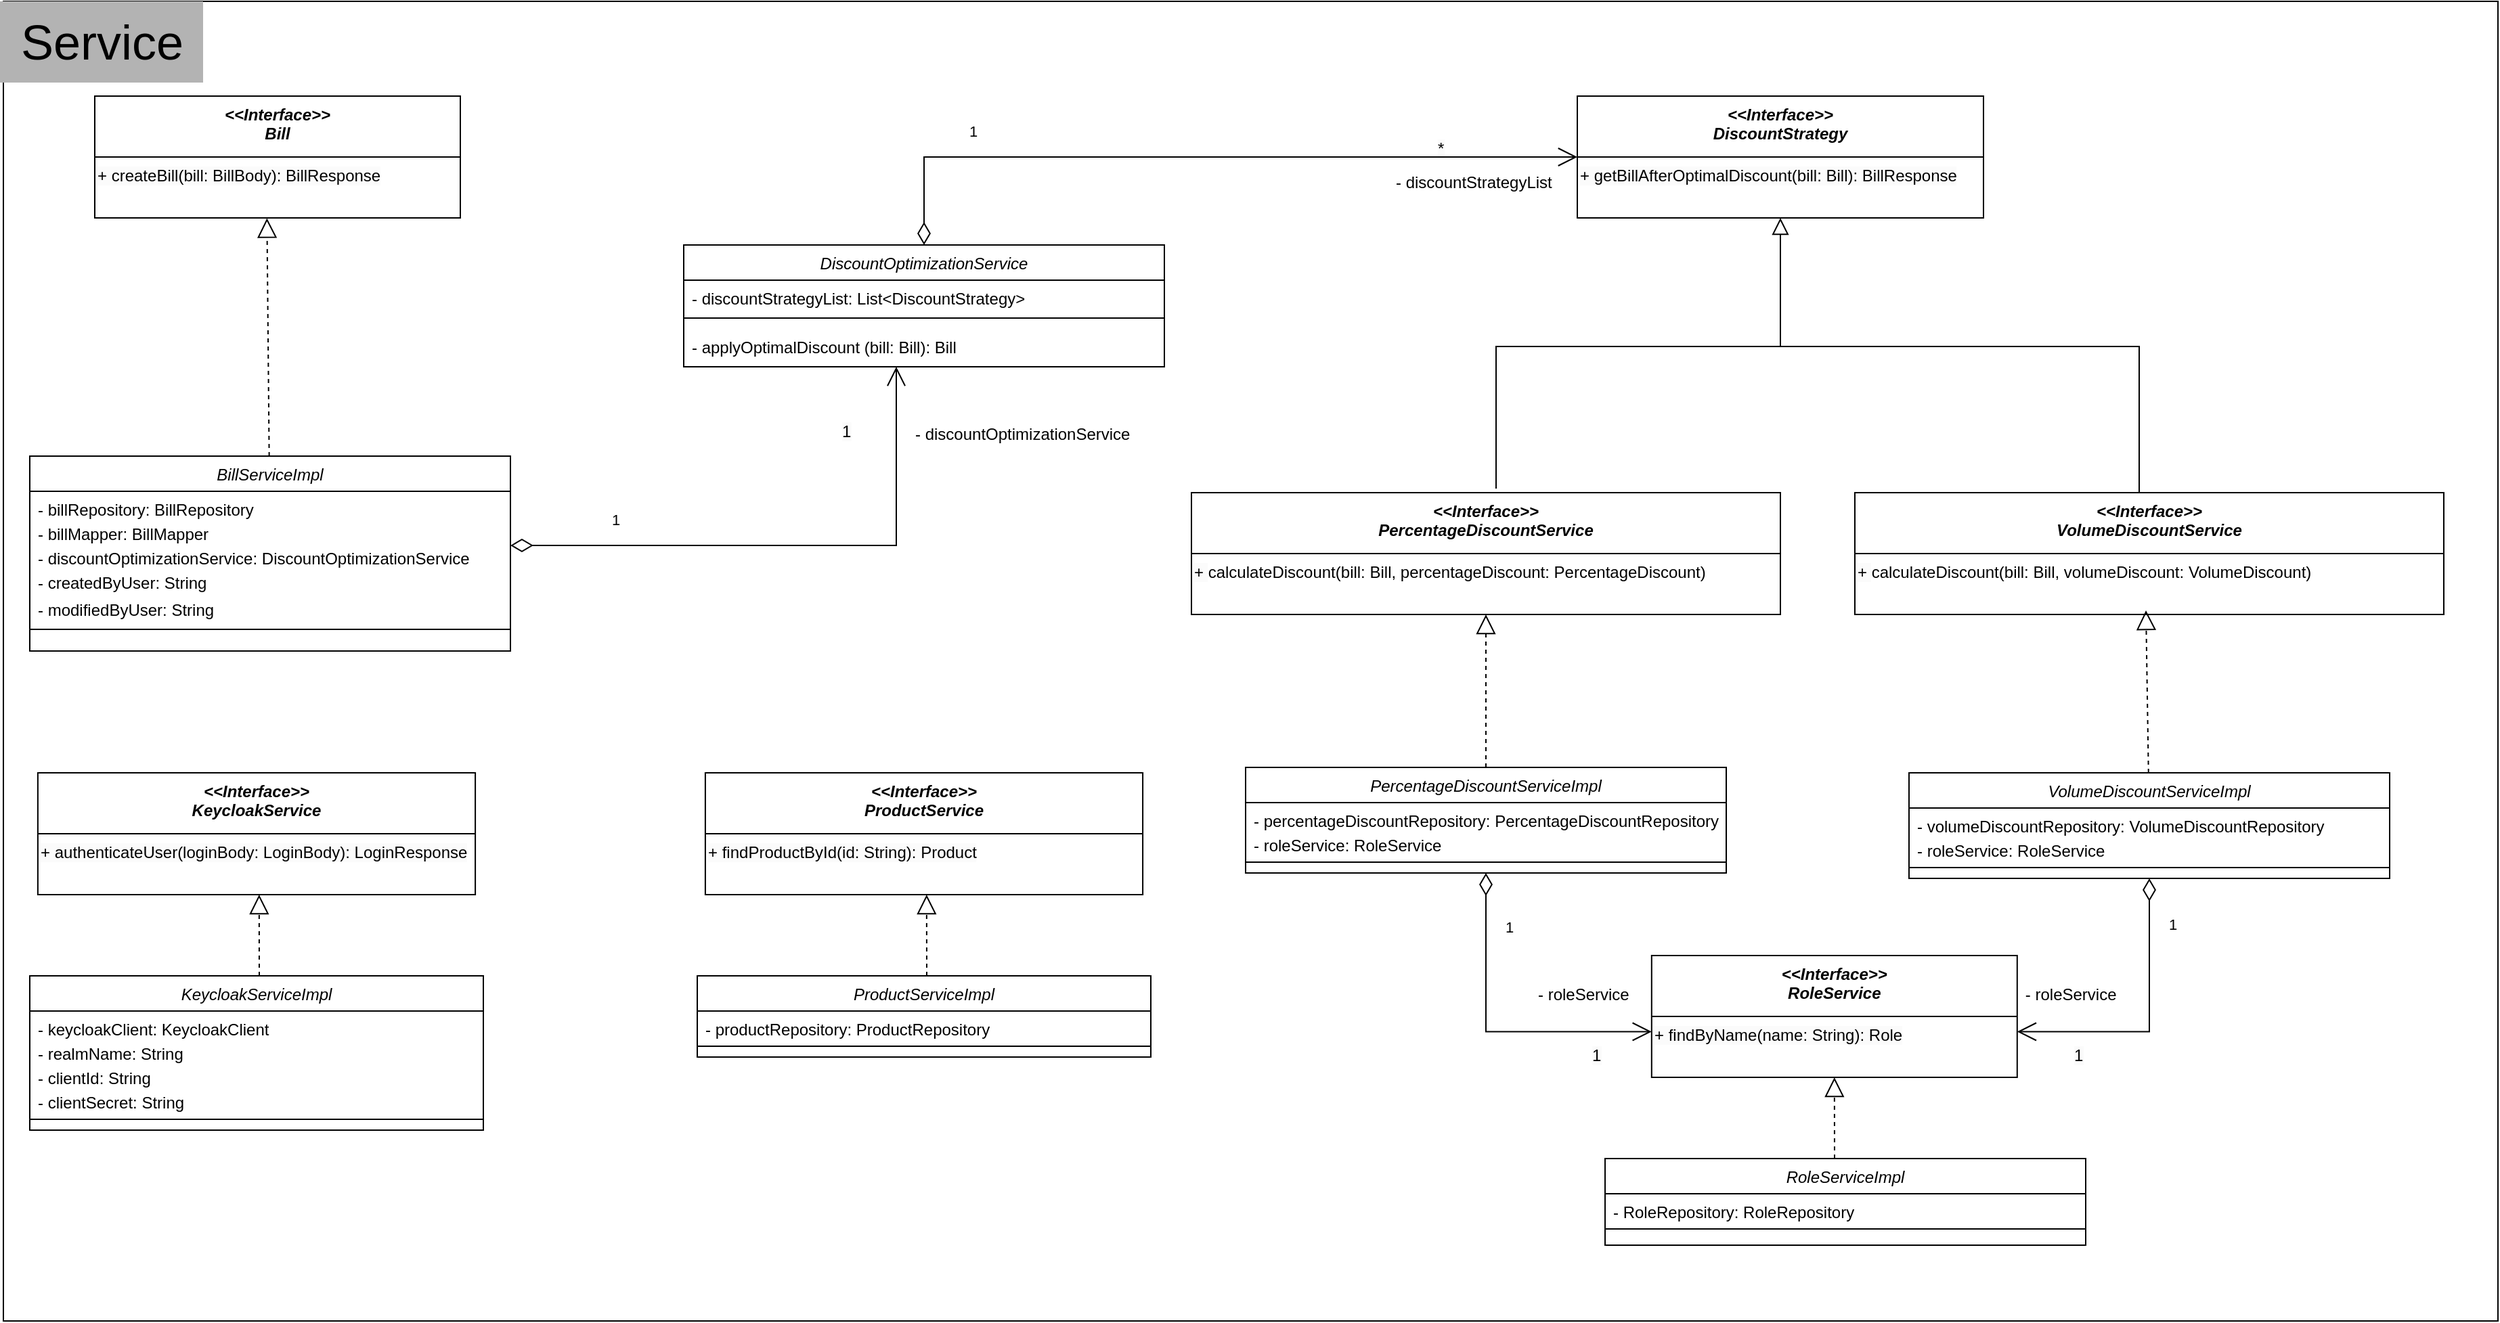 <mxfile version="24.0.7" type="device">
  <diagram name="Page-1" id="pc-UIfmUWiu8gpTZz_il">
    <mxGraphModel dx="3641" dy="1580" grid="1" gridSize="10" guides="1" tooltips="1" connect="1" arrows="1" fold="1" page="1" pageScale="1" pageWidth="850" pageHeight="1100" math="0" shadow="0">
      <root>
        <mxCell id="0" />
        <mxCell id="1" parent="0" />
        <mxCell id="tecxYS-O20eQQRWlmTe--69" value="&lt;div&gt;&lt;br/&gt;&lt;/div&gt;" style="rounded=0;whiteSpace=wrap;html=1;" vertex="1" parent="1">
          <mxGeometry x="-597.5" y="540" width="1842.5" height="975" as="geometry" />
        </mxCell>
        <mxCell id="tecxYS-O20eQQRWlmTe--70" value="" style="resizable=0;align=right;verticalAlign=bottom;labelBackgroundColor=none;fontSize=12;" connectable="0" vertex="1" parent="1">
          <mxGeometry x="-5.1" y="997" as="geometry" />
        </mxCell>
        <mxCell id="tecxYS-O20eQQRWlmTe--71" value="&lt;font style=&quot;font-size: 36px;&quot;&gt;Service&lt;/font&gt;" style="text;html=1;align=center;verticalAlign=middle;resizable=0;points=[];autosize=1;strokeColor=none;fillColor=#B3B3B3;" vertex="1" parent="1">
          <mxGeometry x="-600" y="540" width="150" height="60" as="geometry" />
        </mxCell>
        <mxCell id="tecxYS-O20eQQRWlmTe--72" value="&lt;&lt;Interface&gt;&gt;&#xa;Bill" style="swimlane;fontStyle=3;align=center;verticalAlign=top;childLayout=stackLayout;horizontal=1;startSize=45;horizontalStack=0;resizeParent=1;resizeLast=0;collapsible=1;marginBottom=0;rounded=0;shadow=0;strokeWidth=1;" vertex="1" parent="1">
          <mxGeometry x="-530" y="610" width="270" height="90" as="geometry">
            <mxRectangle x="150" y="120" width="160" height="26" as="alternateBounds" />
          </mxGeometry>
        </mxCell>
        <mxCell id="tecxYS-O20eQQRWlmTe--73" value="&lt;span style=&quot;color: rgb(0, 0, 0); font-family: Helvetica; font-size: 12px; font-style: normal; font-variant-ligatures: normal; font-variant-caps: normal; font-weight: 400; letter-spacing: normal; orphans: 2; text-align: left; text-indent: 0px; text-transform: none; widows: 2; word-spacing: 0px; -webkit-text-stroke-width: 0px; white-space: nowrap; background-color: rgb(251, 251, 251); text-decoration-thickness: initial; text-decoration-style: initial; text-decoration-color: initial; display: inline !important; float: none;&quot;&gt;+ createBill(bill: BillBody): BillResponse&lt;/span&gt;" style="text;whiteSpace=wrap;html=1;" vertex="1" parent="tecxYS-O20eQQRWlmTe--72">
          <mxGeometry y="45" width="270" height="45" as="geometry" />
        </mxCell>
        <mxCell id="tecxYS-O20eQQRWlmTe--74" value="BillServiceImpl" style="swimlane;fontStyle=2;align=center;verticalAlign=top;childLayout=stackLayout;horizontal=1;startSize=26;horizontalStack=0;resizeParent=1;resizeLast=0;collapsible=1;marginBottom=0;rounded=0;shadow=0;strokeWidth=1;" vertex="1" parent="1">
          <mxGeometry x="-578" y="876" width="355" height="144" as="geometry">
            <mxRectangle x="150" y="120" width="160" height="26" as="alternateBounds" />
          </mxGeometry>
        </mxCell>
        <mxCell id="tecxYS-O20eQQRWlmTe--75" value="- billRepository: BillRepository" style="text;align=left;verticalAlign=top;spacingLeft=4;spacingRight=4;overflow=hidden;rotatable=0;points=[[0,0.5],[1,0.5]];portConstraint=eastwest;" vertex="1" parent="tecxYS-O20eQQRWlmTe--74">
          <mxGeometry y="26" width="355" height="18" as="geometry" />
        </mxCell>
        <mxCell id="tecxYS-O20eQQRWlmTe--76" value="- billMapper: BillMapper" style="text;align=left;verticalAlign=top;spacingLeft=4;spacingRight=4;overflow=hidden;rotatable=0;points=[[0,0.5],[1,0.5]];portConstraint=eastwest;rounded=0;shadow=0;html=0;" vertex="1" parent="tecxYS-O20eQQRWlmTe--74">
          <mxGeometry y="44" width="355" height="18" as="geometry" />
        </mxCell>
        <mxCell id="tecxYS-O20eQQRWlmTe--77" value="- discountOptimizationService: DiscountOptimizationService" style="text;align=left;verticalAlign=top;spacingLeft=4;spacingRight=4;overflow=hidden;rotatable=0;points=[[0,0.5],[1,0.5]];portConstraint=eastwest;rounded=0;shadow=0;html=0;" vertex="1" parent="tecxYS-O20eQQRWlmTe--74">
          <mxGeometry y="62" width="355" height="18" as="geometry" />
        </mxCell>
        <mxCell id="tecxYS-O20eQQRWlmTe--78" value="- createdByUser: String" style="text;align=left;verticalAlign=top;spacingLeft=4;spacingRight=4;overflow=hidden;rotatable=0;points=[[0,0.5],[1,0.5]];portConstraint=eastwest;" vertex="1" parent="tecxYS-O20eQQRWlmTe--74">
          <mxGeometry y="80" width="355" height="20" as="geometry" />
        </mxCell>
        <mxCell id="tecxYS-O20eQQRWlmTe--79" value="- modifiedByUser: String" style="text;align=left;verticalAlign=top;spacingLeft=4;spacingRight=4;overflow=hidden;rotatable=0;points=[[0,0.5],[1,0.5]];portConstraint=eastwest;rounded=0;shadow=0;html=0;" vertex="1" parent="tecxYS-O20eQQRWlmTe--74">
          <mxGeometry y="100" width="355" height="20" as="geometry" />
        </mxCell>
        <mxCell id="tecxYS-O20eQQRWlmTe--80" value="" style="line;html=1;strokeWidth=1;align=left;verticalAlign=middle;spacingTop=-1;spacingLeft=3;spacingRight=3;rotatable=0;labelPosition=right;points=[];portConstraint=eastwest;" vertex="1" parent="tecxYS-O20eQQRWlmTe--74">
          <mxGeometry y="120" width="355" height="16" as="geometry" />
        </mxCell>
        <mxCell id="tecxYS-O20eQQRWlmTe--81" value="" style="endArrow=block;dashed=1;endFill=0;endSize=12;html=1;rounded=0;entryX=0.471;entryY=1.005;entryDx=0;entryDy=0;entryPerimeter=0;" edge="1" parent="1" source="tecxYS-O20eQQRWlmTe--74" target="tecxYS-O20eQQRWlmTe--73">
          <mxGeometry width="160" relative="1" as="geometry">
            <mxPoint x="-440" y="870" as="sourcePoint" />
            <mxPoint x="-280" y="870" as="targetPoint" />
          </mxGeometry>
        </mxCell>
        <mxCell id="tecxYS-O20eQQRWlmTe--82" value="&lt;&lt;Interface&gt;&gt;&#xa;DiscountStrategy" style="swimlane;fontStyle=3;align=center;verticalAlign=top;childLayout=stackLayout;horizontal=1;startSize=45;horizontalStack=0;resizeParent=1;resizeLast=0;collapsible=1;marginBottom=0;rounded=0;shadow=0;strokeWidth=1;" vertex="1" parent="1">
          <mxGeometry x="565" y="610" width="300" height="90" as="geometry">
            <mxRectangle x="150" y="120" width="160" height="26" as="alternateBounds" />
          </mxGeometry>
        </mxCell>
        <mxCell id="tecxYS-O20eQQRWlmTe--83" value="&lt;span style=&quot;color: rgb(0, 0, 0); font-family: Helvetica; font-size: 12px; font-style: normal; font-variant-ligatures: normal; font-variant-caps: normal; font-weight: 400; letter-spacing: normal; orphans: 2; text-align: left; text-indent: 0px; text-transform: none; widows: 2; word-spacing: 0px; -webkit-text-stroke-width: 0px; white-space: nowrap; background-color: rgb(251, 251, 251); text-decoration-thickness: initial; text-decoration-style: initial; text-decoration-color: initial; display: inline !important; float: none;&quot;&gt;+ getBillAfterOptimalDiscount(bill: Bill): BillResponse&lt;/span&gt;" style="text;whiteSpace=wrap;html=1;" vertex="1" parent="tecxYS-O20eQQRWlmTe--82">
          <mxGeometry y="45" width="300" height="45" as="geometry" />
        </mxCell>
        <mxCell id="tecxYS-O20eQQRWlmTe--84" value="&lt;&lt;Interface&gt;&gt;&#xa;PercentageDiscountService" style="swimlane;fontStyle=3;align=center;verticalAlign=top;childLayout=stackLayout;horizontal=1;startSize=45;horizontalStack=0;resizeParent=1;resizeLast=0;collapsible=1;marginBottom=0;rounded=0;shadow=0;strokeWidth=1;" vertex="1" parent="1">
          <mxGeometry x="280" y="903" width="435" height="90" as="geometry">
            <mxRectangle x="150" y="120" width="160" height="26" as="alternateBounds" />
          </mxGeometry>
        </mxCell>
        <mxCell id="tecxYS-O20eQQRWlmTe--85" value="&lt;span style=&quot;color: rgb(0, 0, 0); font-family: Helvetica; font-size: 12px; font-style: normal; font-variant-ligatures: normal; font-variant-caps: normal; font-weight: 400; letter-spacing: normal; orphans: 2; text-align: left; text-indent: 0px; text-transform: none; widows: 2; word-spacing: 0px; -webkit-text-stroke-width: 0px; white-space: nowrap; background-color: rgb(251, 251, 251); text-decoration-thickness: initial; text-decoration-style: initial; text-decoration-color: initial; display: inline !important; float: none;&quot;&gt;+&amp;nbsp;&lt;/span&gt;&lt;span style=&quot;background-color: initial; text-wrap: nowrap;&quot;&gt;calculateDiscount(bill: Bill, percentageDiscount: PercentageDiscount)&lt;/span&gt;&lt;div&gt;&lt;span style=&quot;background-color: initial;&quot;&gt;&lt;br&gt;&lt;/span&gt;&lt;/div&gt;" style="text;whiteSpace=wrap;html=1;" vertex="1" parent="tecxYS-O20eQQRWlmTe--84">
          <mxGeometry y="45" width="435" height="45" as="geometry" />
        </mxCell>
        <mxCell id="tecxYS-O20eQQRWlmTe--86" value="" style="endArrow=block;endSize=10;endFill=0;shadow=0;strokeWidth=1;rounded=0;curved=0;edgeStyle=elbowEdgeStyle;elbow=vertical;entryX=0.5;entryY=1;entryDx=0;entryDy=0;" edge="1" parent="1" target="tecxYS-O20eQQRWlmTe--83">
          <mxGeometry width="160" relative="1" as="geometry">
            <mxPoint x="505" y="900" as="sourcePoint" />
            <mxPoint x="685.12" y="696" as="targetPoint" />
            <Array as="points">
              <mxPoint x="675.12" y="795.01" />
            </Array>
          </mxGeometry>
        </mxCell>
        <mxCell id="tecxYS-O20eQQRWlmTe--87" value="" style="endArrow=none;html=1;rounded=0;exitX=0.5;exitY=0;exitDx=0;exitDy=0;" edge="1" parent="1">
          <mxGeometry width="50" height="50" relative="1" as="geometry">
            <mxPoint x="980.0" y="903" as="sourcePoint" />
            <mxPoint x="700" y="795" as="targetPoint" />
            <Array as="points">
              <mxPoint x="980" y="795" />
              <mxPoint x="925" y="795" />
            </Array>
          </mxGeometry>
        </mxCell>
        <mxCell id="tecxYS-O20eQQRWlmTe--88" value="&lt;&lt;Interface&gt;&gt;&#xa;VolumeDiscountService" style="swimlane;fontStyle=3;align=center;verticalAlign=top;childLayout=stackLayout;horizontal=1;startSize=45;horizontalStack=0;resizeParent=1;resizeLast=0;collapsible=1;marginBottom=0;rounded=0;shadow=0;strokeWidth=1;" vertex="1" parent="1">
          <mxGeometry x="770" y="903" width="435" height="90" as="geometry">
            <mxRectangle x="150" y="120" width="160" height="26" as="alternateBounds" />
          </mxGeometry>
        </mxCell>
        <mxCell id="tecxYS-O20eQQRWlmTe--89" value="&lt;span style=&quot;color: rgb(0, 0, 0); font-family: Helvetica; font-size: 12px; font-style: normal; font-variant-ligatures: normal; font-variant-caps: normal; font-weight: 400; letter-spacing: normal; orphans: 2; text-align: left; text-indent: 0px; text-transform: none; widows: 2; word-spacing: 0px; -webkit-text-stroke-width: 0px; white-space: nowrap; background-color: rgb(251, 251, 251); text-decoration-thickness: initial; text-decoration-style: initial; text-decoration-color: initial; display: inline !important; float: none;&quot;&gt;+&amp;nbsp;&lt;/span&gt;&lt;span style=&quot;background-color: initial; text-wrap: nowrap;&quot;&gt;calculateDiscount(bill: Bill, volumeDiscount: VolumeDiscount)&lt;/span&gt;&lt;div&gt;&lt;span style=&quot;background-color: initial;&quot;&gt;&lt;br&gt;&lt;/span&gt;&lt;/div&gt;" style="text;whiteSpace=wrap;html=1;" vertex="1" parent="tecxYS-O20eQQRWlmTe--88">
          <mxGeometry y="45" width="435" height="45" as="geometry" />
        </mxCell>
        <mxCell id="tecxYS-O20eQQRWlmTe--90" value="PercentageDiscountServiceImpl" style="swimlane;fontStyle=2;align=center;verticalAlign=top;childLayout=stackLayout;horizontal=1;startSize=26;horizontalStack=0;resizeParent=1;resizeLast=0;collapsible=1;marginBottom=0;rounded=0;shadow=0;strokeWidth=1;" vertex="1" parent="1">
          <mxGeometry x="320" y="1106" width="355" height="78" as="geometry">
            <mxRectangle x="150" y="120" width="160" height="26" as="alternateBounds" />
          </mxGeometry>
        </mxCell>
        <mxCell id="tecxYS-O20eQQRWlmTe--91" value="- percentageDiscountRepository: PercentageDiscountRepository" style="text;align=left;verticalAlign=top;spacingLeft=4;spacingRight=4;overflow=hidden;rotatable=0;points=[[0,0.5],[1,0.5]];portConstraint=eastwest;" vertex="1" parent="tecxYS-O20eQQRWlmTe--90">
          <mxGeometry y="26" width="355" height="18" as="geometry" />
        </mxCell>
        <mxCell id="tecxYS-O20eQQRWlmTe--92" value="- roleService: RoleService" style="text;align=left;verticalAlign=top;spacingLeft=4;spacingRight=4;overflow=hidden;rotatable=0;points=[[0,0.5],[1,0.5]];portConstraint=eastwest;rounded=0;shadow=0;html=0;" vertex="1" parent="tecxYS-O20eQQRWlmTe--90">
          <mxGeometry y="44" width="355" height="18" as="geometry" />
        </mxCell>
        <mxCell id="tecxYS-O20eQQRWlmTe--93" value="" style="line;html=1;strokeWidth=1;align=left;verticalAlign=middle;spacingTop=-1;spacingLeft=3;spacingRight=3;rotatable=0;labelPosition=right;points=[];portConstraint=eastwest;" vertex="1" parent="tecxYS-O20eQQRWlmTe--90">
          <mxGeometry y="62" width="355" height="16" as="geometry" />
        </mxCell>
        <mxCell id="tecxYS-O20eQQRWlmTe--94" value="" style="endArrow=block;dashed=1;endFill=0;endSize=12;html=1;rounded=0;entryX=0.5;entryY=1;entryDx=0;entryDy=0;" edge="1" parent="1" source="tecxYS-O20eQQRWlmTe--90" target="tecxYS-O20eQQRWlmTe--85">
          <mxGeometry width="160" relative="1" as="geometry">
            <mxPoint x="458" y="1100" as="sourcePoint" />
            <mxPoint x="497.5" y="930" as="targetPoint" />
          </mxGeometry>
        </mxCell>
        <mxCell id="tecxYS-O20eQQRWlmTe--95" value="VolumeDiscountServiceImpl" style="swimlane;fontStyle=2;align=center;verticalAlign=top;childLayout=stackLayout;horizontal=1;startSize=26;horizontalStack=0;resizeParent=1;resizeLast=0;collapsible=1;marginBottom=0;rounded=0;shadow=0;strokeWidth=1;" vertex="1" parent="1">
          <mxGeometry x="810" y="1110" width="355" height="78" as="geometry">
            <mxRectangle x="150" y="120" width="160" height="26" as="alternateBounds" />
          </mxGeometry>
        </mxCell>
        <mxCell id="tecxYS-O20eQQRWlmTe--96" value="- volumeDiscountRepository: VolumeDiscountRepository" style="text;align=left;verticalAlign=top;spacingLeft=4;spacingRight=4;overflow=hidden;rotatable=0;points=[[0,0.5],[1,0.5]];portConstraint=eastwest;" vertex="1" parent="tecxYS-O20eQQRWlmTe--95">
          <mxGeometry y="26" width="355" height="18" as="geometry" />
        </mxCell>
        <mxCell id="tecxYS-O20eQQRWlmTe--97" value="- roleService: RoleService" style="text;align=left;verticalAlign=top;spacingLeft=4;spacingRight=4;overflow=hidden;rotatable=0;points=[[0,0.5],[1,0.5]];portConstraint=eastwest;rounded=0;shadow=0;html=0;" vertex="1" parent="tecxYS-O20eQQRWlmTe--95">
          <mxGeometry y="44" width="355" height="18" as="geometry" />
        </mxCell>
        <mxCell id="tecxYS-O20eQQRWlmTe--98" value="" style="line;html=1;strokeWidth=1;align=left;verticalAlign=middle;spacingTop=-1;spacingLeft=3;spacingRight=3;rotatable=0;labelPosition=right;points=[];portConstraint=eastwest;" vertex="1" parent="tecxYS-O20eQQRWlmTe--95">
          <mxGeometry y="62" width="355" height="16" as="geometry" />
        </mxCell>
        <mxCell id="tecxYS-O20eQQRWlmTe--99" value="" style="endArrow=block;dashed=1;endFill=0;endSize=12;html=1;rounded=0;" edge="1" parent="1" source="tecxYS-O20eQQRWlmTe--95">
          <mxGeometry width="160" relative="1" as="geometry">
            <mxPoint x="948" y="1104" as="sourcePoint" />
            <mxPoint x="985" y="990" as="targetPoint" />
          </mxGeometry>
        </mxCell>
        <mxCell id="tecxYS-O20eQQRWlmTe--100" value="DiscountOptimizationService" style="swimlane;fontStyle=2;align=center;verticalAlign=top;childLayout=stackLayout;horizontal=1;startSize=26;horizontalStack=0;resizeParent=1;resizeLast=0;collapsible=1;marginBottom=0;rounded=0;shadow=0;strokeWidth=1;" vertex="1" parent="1">
          <mxGeometry x="-95" y="720" width="355" height="90" as="geometry">
            <mxRectangle x="150" y="120" width="160" height="26" as="alternateBounds" />
          </mxGeometry>
        </mxCell>
        <mxCell id="tecxYS-O20eQQRWlmTe--101" value="- discountStrategyList: List&lt;DiscountStrategy&gt;" style="text;align=left;verticalAlign=top;spacingLeft=4;spacingRight=4;overflow=hidden;rotatable=0;points=[[0,0.5],[1,0.5]];portConstraint=eastwest;" vertex="1" parent="tecxYS-O20eQQRWlmTe--100">
          <mxGeometry y="26" width="355" height="20" as="geometry" />
        </mxCell>
        <mxCell id="tecxYS-O20eQQRWlmTe--102" value="" style="line;html=1;strokeWidth=1;align=left;verticalAlign=middle;spacingTop=-1;spacingLeft=3;spacingRight=3;rotatable=0;labelPosition=right;points=[];portConstraint=eastwest;" vertex="1" parent="tecxYS-O20eQQRWlmTe--100">
          <mxGeometry y="46" width="355" height="16" as="geometry" />
        </mxCell>
        <mxCell id="tecxYS-O20eQQRWlmTe--103" value="- applyOptimalDiscount (bill: Bill): Bill" style="text;align=left;verticalAlign=top;spacingLeft=4;spacingRight=4;overflow=hidden;rotatable=0;points=[[0,0.5],[1,0.5]];portConstraint=eastwest;" vertex="1" parent="tecxYS-O20eQQRWlmTe--100">
          <mxGeometry y="62" width="355" height="20" as="geometry" />
        </mxCell>
        <mxCell id="tecxYS-O20eQQRWlmTe--104" value="- discountStrategyList" style="text;align=left;verticalAlign=top;spacingLeft=4;spacingRight=4;overflow=hidden;rotatable=0;points=[[0,0.5],[1,0.5]];portConstraint=eastwest;rounded=0;shadow=0;html=0;" vertex="1" parent="1">
          <mxGeometry x="425" y="660" width="140" height="30" as="geometry" />
        </mxCell>
        <mxCell id="tecxYS-O20eQQRWlmTe--105" value="&lt;span style=&quot;color: rgb(0, 0, 0); font-family: Helvetica; font-size: 12px; font-style: normal; font-variant-ligatures: normal; font-variant-caps: normal; font-weight: 400; letter-spacing: normal; orphans: 2; text-align: right; text-indent: 0px; text-transform: none; widows: 2; word-spacing: 0px; -webkit-text-stroke-width: 0px; white-space: nowrap; background-color: rgb(251, 251, 251); text-decoration-thickness: initial; text-decoration-style: initial; text-decoration-color: initial; display: inline !important; float: none;&quot;&gt;*&lt;/span&gt;" style="text;whiteSpace=wrap;html=1;" vertex="1" parent="1">
          <mxGeometry x="460" y="635" width="30" height="25" as="geometry" />
        </mxCell>
        <mxCell id="tecxYS-O20eQQRWlmTe--106" value="1" style="endArrow=open;html=1;endSize=12;startArrow=diamondThin;startSize=14;startFill=0;edgeStyle=orthogonalEdgeStyle;align=left;verticalAlign=bottom;rounded=0;exitX=0.5;exitY=0;exitDx=0;exitDy=0;entryX=0;entryY=0.5;entryDx=0;entryDy=0;" edge="1" parent="1" source="tecxYS-O20eQQRWlmTe--100" target="tecxYS-O20eQQRWlmTe--82">
          <mxGeometry x="-0.644" y="10" relative="1" as="geometry">
            <mxPoint x="239.9" y="581" as="sourcePoint" />
            <mxPoint x="-5.1" y="581" as="targetPoint" />
            <mxPoint x="-1" as="offset" />
          </mxGeometry>
        </mxCell>
        <mxCell id="tecxYS-O20eQQRWlmTe--107" value="1" style="endArrow=open;html=1;endSize=12;startArrow=diamondThin;startSize=14;startFill=0;edgeStyle=orthogonalEdgeStyle;align=left;verticalAlign=bottom;rounded=0;" edge="1" parent="1">
          <mxGeometry x="-0.644" y="10" relative="1" as="geometry">
            <mxPoint x="-223" y="942" as="sourcePoint" />
            <mxPoint x="62" y="810" as="targetPoint" />
            <mxPoint x="-1" as="offset" />
            <Array as="points">
              <mxPoint x="62" y="942" />
            </Array>
          </mxGeometry>
        </mxCell>
        <mxCell id="tecxYS-O20eQQRWlmTe--108" value="&lt;span style=&quot;color: rgb(0, 0, 0); font-family: Helvetica; font-size: 12px; font-style: normal; font-variant-ligatures: normal; font-variant-caps: normal; font-weight: 400; letter-spacing: normal; orphans: 2; text-align: right; text-indent: 0px; text-transform: none; widows: 2; word-spacing: 0px; -webkit-text-stroke-width: 0px; white-space: nowrap; background-color: rgb(251, 251, 251); text-decoration-thickness: initial; text-decoration-style: initial; text-decoration-color: initial; display: inline !important; float: none;&quot;&gt;1&lt;/span&gt;" style="text;whiteSpace=wrap;html=1;" vertex="1" parent="1">
          <mxGeometry x="20" y="844" width="30" height="25" as="geometry" />
        </mxCell>
        <mxCell id="tecxYS-O20eQQRWlmTe--109" value="- discountOptimizationService" style="text;align=left;verticalAlign=top;spacingLeft=4;spacingRight=4;overflow=hidden;rotatable=0;points=[[0,0.5],[1,0.5]];portConstraint=eastwest;rounded=0;shadow=0;html=0;" vertex="1" parent="1">
          <mxGeometry x="70" y="846" width="180" height="30" as="geometry" />
        </mxCell>
        <mxCell id="tecxYS-O20eQQRWlmTe--110" value="&lt;&lt;Interface&gt;&gt;&#xa;RoleService" style="swimlane;fontStyle=3;align=center;verticalAlign=top;childLayout=stackLayout;horizontal=1;startSize=45;horizontalStack=0;resizeParent=1;resizeLast=0;collapsible=1;marginBottom=0;rounded=0;shadow=0;strokeWidth=1;" vertex="1" parent="1">
          <mxGeometry x="619.9" y="1245" width="270" height="90" as="geometry">
            <mxRectangle x="150" y="120" width="160" height="26" as="alternateBounds" />
          </mxGeometry>
        </mxCell>
        <mxCell id="tecxYS-O20eQQRWlmTe--111" value="&lt;span style=&quot;color: rgb(0, 0, 0); font-family: Helvetica; font-size: 12px; font-style: normal; font-variant-ligatures: normal; font-variant-caps: normal; font-weight: 400; letter-spacing: normal; orphans: 2; text-align: left; text-indent: 0px; text-transform: none; widows: 2; word-spacing: 0px; -webkit-text-stroke-width: 0px; white-space: nowrap; background-color: rgb(251, 251, 251); text-decoration-thickness: initial; text-decoration-style: initial; text-decoration-color: initial; display: inline !important; float: none;&quot;&gt;+ findByName(name: String): Role&lt;/span&gt;" style="text;whiteSpace=wrap;html=1;" vertex="1" parent="tecxYS-O20eQQRWlmTe--110">
          <mxGeometry y="45" width="270" height="45" as="geometry" />
        </mxCell>
        <mxCell id="tecxYS-O20eQQRWlmTe--112" value="RoleServiceImpl" style="swimlane;fontStyle=2;align=center;verticalAlign=top;childLayout=stackLayout;horizontal=1;startSize=26;horizontalStack=0;resizeParent=1;resizeLast=0;collapsible=1;marginBottom=0;rounded=0;shadow=0;strokeWidth=1;" vertex="1" parent="1">
          <mxGeometry x="585.5" y="1395" width="355" height="64" as="geometry">
            <mxRectangle x="150" y="120" width="160" height="26" as="alternateBounds" />
          </mxGeometry>
        </mxCell>
        <mxCell id="tecxYS-O20eQQRWlmTe--113" value="- RoleRepository: RoleRepository" style="text;align=left;verticalAlign=top;spacingLeft=4;spacingRight=4;overflow=hidden;rotatable=0;points=[[0,0.5],[1,0.5]];portConstraint=eastwest;" vertex="1" parent="tecxYS-O20eQQRWlmTe--112">
          <mxGeometry y="26" width="355" height="18" as="geometry" />
        </mxCell>
        <mxCell id="tecxYS-O20eQQRWlmTe--114" value="" style="line;html=1;strokeWidth=1;align=left;verticalAlign=middle;spacingTop=-1;spacingLeft=3;spacingRight=3;rotatable=0;labelPosition=right;points=[];portConstraint=eastwest;" vertex="1" parent="tecxYS-O20eQQRWlmTe--112">
          <mxGeometry y="44" width="355" height="16" as="geometry" />
        </mxCell>
        <mxCell id="tecxYS-O20eQQRWlmTe--115" value="" style="endArrow=block;dashed=1;endFill=0;endSize=12;html=1;rounded=0;entryX=0.471;entryY=1.005;entryDx=0;entryDy=0;entryPerimeter=0;" edge="1" parent="1">
          <mxGeometry width="160" relative="1" as="geometry">
            <mxPoint x="755" y="1395" as="sourcePoint" />
            <mxPoint x="754.9" y="1335" as="targetPoint" />
          </mxGeometry>
        </mxCell>
        <mxCell id="tecxYS-O20eQQRWlmTe--116" value="1" style="endArrow=open;html=1;endSize=12;startArrow=diamondThin;startSize=14;startFill=0;edgeStyle=orthogonalEdgeStyle;align=left;verticalAlign=bottom;rounded=0;exitX=0.5;exitY=1;exitDx=0;exitDy=0;entryX=1;entryY=0.25;entryDx=0;entryDy=0;" edge="1" parent="1" source="tecxYS-O20eQQRWlmTe--95" target="tecxYS-O20eQQRWlmTe--111">
          <mxGeometry x="-0.602" y="12" relative="1" as="geometry">
            <mxPoint x="1036.26" y="1215" as="sourcePoint" />
            <mxPoint x="938.66" y="1328.25" as="targetPoint" />
            <mxPoint y="1" as="offset" />
          </mxGeometry>
        </mxCell>
        <mxCell id="tecxYS-O20eQQRWlmTe--117" value="&lt;span style=&quot;color: rgb(0, 0, 0); font-family: Helvetica; font-size: 12px; font-style: normal; font-variant-ligatures: normal; font-variant-caps: normal; font-weight: 400; letter-spacing: normal; orphans: 2; text-align: right; text-indent: 0px; text-transform: none; widows: 2; word-spacing: 0px; -webkit-text-stroke-width: 0px; white-space: nowrap; background-color: rgb(251, 251, 251); text-decoration-thickness: initial; text-decoration-style: initial; text-decoration-color: initial; display: inline !important; float: none;&quot;&gt;1&lt;/span&gt;" style="text;whiteSpace=wrap;html=1;" vertex="1" parent="1">
          <mxGeometry x="929.9" y="1305" width="30" height="25" as="geometry" />
        </mxCell>
        <mxCell id="tecxYS-O20eQQRWlmTe--118" value="- roleService" style="text;align=left;verticalAlign=top;spacingLeft=4;spacingRight=4;overflow=hidden;rotatable=0;points=[[0,0.5],[1,0.5]];portConstraint=eastwest;rounded=0;shadow=0;html=0;" vertex="1" parent="1">
          <mxGeometry x="889.9" y="1260" width="180" height="30" as="geometry" />
        </mxCell>
        <mxCell id="tecxYS-O20eQQRWlmTe--119" value="1" style="endArrow=open;html=1;endSize=12;startArrow=diamondThin;startSize=14;startFill=0;edgeStyle=orthogonalEdgeStyle;align=left;verticalAlign=bottom;rounded=0;exitX=0.5;exitY=1;exitDx=0;exitDy=0;entryX=0;entryY=0.25;entryDx=0;entryDy=0;" edge="1" parent="1" source="tecxYS-O20eQQRWlmTe--90" target="tecxYS-O20eQQRWlmTe--111">
          <mxGeometry x="-0.602" y="12" relative="1" as="geometry">
            <mxPoint x="565" y="1217" as="sourcePoint" />
            <mxPoint x="467" y="1330" as="targetPoint" />
            <mxPoint y="1" as="offset" />
          </mxGeometry>
        </mxCell>
        <mxCell id="tecxYS-O20eQQRWlmTe--120" value="&lt;span style=&quot;color: rgb(0, 0, 0); font-family: Helvetica; font-size: 12px; font-style: normal; font-variant-ligatures: normal; font-variant-caps: normal; font-weight: 400; letter-spacing: normal; orphans: 2; text-align: right; text-indent: 0px; text-transform: none; widows: 2; word-spacing: 0px; -webkit-text-stroke-width: 0px; white-space: nowrap; background-color: rgb(251, 251, 251); text-decoration-thickness: initial; text-decoration-style: initial; text-decoration-color: initial; display: inline !important; float: none;&quot;&gt;1&lt;/span&gt;" style="text;whiteSpace=wrap;html=1;" vertex="1" parent="1">
          <mxGeometry x="574" y="1305" width="30" height="25" as="geometry" />
        </mxCell>
        <mxCell id="tecxYS-O20eQQRWlmTe--121" value="- roleService" style="text;align=left;verticalAlign=top;spacingLeft=4;spacingRight=4;overflow=hidden;rotatable=0;points=[[0,0.5],[1,0.5]];portConstraint=eastwest;rounded=0;shadow=0;html=0;" vertex="1" parent="1">
          <mxGeometry x="530" y="1260" width="180" height="30" as="geometry" />
        </mxCell>
        <mxCell id="tecxYS-O20eQQRWlmTe--122" value="&lt;&lt;Interface&gt;&gt;&#xa;KeycloakService" style="swimlane;fontStyle=3;align=center;verticalAlign=top;childLayout=stackLayout;horizontal=1;startSize=45;horizontalStack=0;resizeParent=1;resizeLast=0;collapsible=1;marginBottom=0;rounded=0;shadow=0;strokeWidth=1;" vertex="1" parent="1">
          <mxGeometry x="-572.05" y="1110" width="323.1" height="90" as="geometry">
            <mxRectangle x="150" y="120" width="160" height="26" as="alternateBounds" />
          </mxGeometry>
        </mxCell>
        <mxCell id="tecxYS-O20eQQRWlmTe--123" value="&lt;span style=&quot;color: rgb(0, 0, 0); font-family: Helvetica; font-size: 12px; font-style: normal; font-variant-ligatures: normal; font-variant-caps: normal; font-weight: 400; letter-spacing: normal; orphans: 2; text-align: left; text-indent: 0px; text-transform: none; widows: 2; word-spacing: 0px; -webkit-text-stroke-width: 0px; white-space: nowrap; background-color: rgb(251, 251, 251); text-decoration-thickness: initial; text-decoration-style: initial; text-decoration-color: initial; display: inline !important; float: none;&quot;&gt;+ authenticateUser(loginBody: LoginBody): LoginResponse&lt;/span&gt;" style="text;whiteSpace=wrap;html=1;" vertex="1" parent="tecxYS-O20eQQRWlmTe--122">
          <mxGeometry y="45" width="323.1" height="45" as="geometry" />
        </mxCell>
        <mxCell id="tecxYS-O20eQQRWlmTe--124" value="KeycloakServiceImpl" style="swimlane;fontStyle=2;align=center;verticalAlign=top;childLayout=stackLayout;horizontal=1;startSize=26;horizontalStack=0;resizeParent=1;resizeLast=0;collapsible=1;marginBottom=0;rounded=0;shadow=0;strokeWidth=1;" vertex="1" parent="1">
          <mxGeometry x="-578" y="1260" width="335" height="114" as="geometry">
            <mxRectangle x="150" y="120" width="160" height="26" as="alternateBounds" />
          </mxGeometry>
        </mxCell>
        <mxCell id="tecxYS-O20eQQRWlmTe--125" value="- keycloakClient: KeycloakClient" style="text;align=left;verticalAlign=top;spacingLeft=4;spacingRight=4;overflow=hidden;rotatable=0;points=[[0,0.5],[1,0.5]];portConstraint=eastwest;" vertex="1" parent="tecxYS-O20eQQRWlmTe--124">
          <mxGeometry y="26" width="335" height="18" as="geometry" />
        </mxCell>
        <mxCell id="tecxYS-O20eQQRWlmTe--126" value="- realmName: String" style="text;align=left;verticalAlign=top;spacingLeft=4;spacingRight=4;overflow=hidden;rotatable=0;points=[[0,0.5],[1,0.5]];portConstraint=eastwest;" vertex="1" parent="tecxYS-O20eQQRWlmTe--124">
          <mxGeometry y="44" width="335" height="18" as="geometry" />
        </mxCell>
        <mxCell id="tecxYS-O20eQQRWlmTe--127" value="- clientId: String" style="text;align=left;verticalAlign=top;spacingLeft=4;spacingRight=4;overflow=hidden;rotatable=0;points=[[0,0.5],[1,0.5]];portConstraint=eastwest;" vertex="1" parent="tecxYS-O20eQQRWlmTe--124">
          <mxGeometry y="62" width="335" height="18" as="geometry" />
        </mxCell>
        <mxCell id="tecxYS-O20eQQRWlmTe--128" value="- clientSecret: String" style="text;align=left;verticalAlign=top;spacingLeft=4;spacingRight=4;overflow=hidden;rotatable=0;points=[[0,0.5],[1,0.5]];portConstraint=eastwest;" vertex="1" parent="tecxYS-O20eQQRWlmTe--124">
          <mxGeometry y="80" width="335" height="18" as="geometry" />
        </mxCell>
        <mxCell id="tecxYS-O20eQQRWlmTe--129" value="" style="line;html=1;strokeWidth=1;align=left;verticalAlign=middle;spacingTop=-1;spacingLeft=3;spacingRight=3;rotatable=0;labelPosition=right;points=[];portConstraint=eastwest;" vertex="1" parent="tecxYS-O20eQQRWlmTe--124">
          <mxGeometry y="98" width="335" height="16" as="geometry" />
        </mxCell>
        <mxCell id="tecxYS-O20eQQRWlmTe--130" value="" style="endArrow=block;dashed=1;endFill=0;endSize=12;html=1;rounded=0;entryX=0.471;entryY=1.005;entryDx=0;entryDy=0;entryPerimeter=0;" edge="1" parent="1">
          <mxGeometry width="160" relative="1" as="geometry">
            <mxPoint x="-408.5" y="1260" as="sourcePoint" />
            <mxPoint x="-408.6" y="1200" as="targetPoint" />
          </mxGeometry>
        </mxCell>
        <mxCell id="tecxYS-O20eQQRWlmTe--131" value="&lt;&lt;Interface&gt;&gt;&#xa;ProductService" style="swimlane;fontStyle=3;align=center;verticalAlign=top;childLayout=stackLayout;horizontal=1;startSize=45;horizontalStack=0;resizeParent=1;resizeLast=0;collapsible=1;marginBottom=0;rounded=0;shadow=0;strokeWidth=1;" vertex="1" parent="1">
          <mxGeometry x="-79.05" y="1110" width="323.1" height="90" as="geometry">
            <mxRectangle x="150" y="120" width="160" height="26" as="alternateBounds" />
          </mxGeometry>
        </mxCell>
        <mxCell id="tecxYS-O20eQQRWlmTe--132" value="&lt;span style=&quot;color: rgb(0, 0, 0); font-family: Helvetica; font-size: 12px; font-style: normal; font-variant-ligatures: normal; font-variant-caps: normal; font-weight: 400; letter-spacing: normal; orphans: 2; text-align: left; text-indent: 0px; text-transform: none; widows: 2; word-spacing: 0px; -webkit-text-stroke-width: 0px; white-space: nowrap; background-color: rgb(251, 251, 251); text-decoration-thickness: initial; text-decoration-style: initial; text-decoration-color: initial; display: inline !important; float: none;&quot;&gt;+ findProductById(id: String): Product&lt;/span&gt;" style="text;whiteSpace=wrap;html=1;" vertex="1" parent="tecxYS-O20eQQRWlmTe--131">
          <mxGeometry y="45" width="323.1" height="45" as="geometry" />
        </mxCell>
        <mxCell id="tecxYS-O20eQQRWlmTe--133" value="ProductServiceImpl" style="swimlane;fontStyle=2;align=center;verticalAlign=top;childLayout=stackLayout;horizontal=1;startSize=26;horizontalStack=0;resizeParent=1;resizeLast=0;collapsible=1;marginBottom=0;rounded=0;shadow=0;strokeWidth=1;" vertex="1" parent="1">
          <mxGeometry x="-85" y="1260" width="335" height="60" as="geometry">
            <mxRectangle x="150" y="120" width="160" height="26" as="alternateBounds" />
          </mxGeometry>
        </mxCell>
        <mxCell id="tecxYS-O20eQQRWlmTe--134" value="- productRepository: ProductRepository" style="text;align=left;verticalAlign=top;spacingLeft=4;spacingRight=4;overflow=hidden;rotatable=0;points=[[0,0.5],[1,0.5]];portConstraint=eastwest;" vertex="1" parent="tecxYS-O20eQQRWlmTe--133">
          <mxGeometry y="26" width="335" height="18" as="geometry" />
        </mxCell>
        <mxCell id="tecxYS-O20eQQRWlmTe--135" value="" style="line;html=1;strokeWidth=1;align=left;verticalAlign=middle;spacingTop=-1;spacingLeft=3;spacingRight=3;rotatable=0;labelPosition=right;points=[];portConstraint=eastwest;" vertex="1" parent="tecxYS-O20eQQRWlmTe--133">
          <mxGeometry y="44" width="335" height="16" as="geometry" />
        </mxCell>
        <mxCell id="tecxYS-O20eQQRWlmTe--136" value="" style="endArrow=block;dashed=1;endFill=0;endSize=12;html=1;rounded=0;entryX=0.471;entryY=1.005;entryDx=0;entryDy=0;entryPerimeter=0;" edge="1" parent="1">
          <mxGeometry width="160" relative="1" as="geometry">
            <mxPoint x="84.5" y="1260" as="sourcePoint" />
            <mxPoint x="84.4" y="1200" as="targetPoint" />
          </mxGeometry>
        </mxCell>
      </root>
    </mxGraphModel>
  </diagram>
</mxfile>
